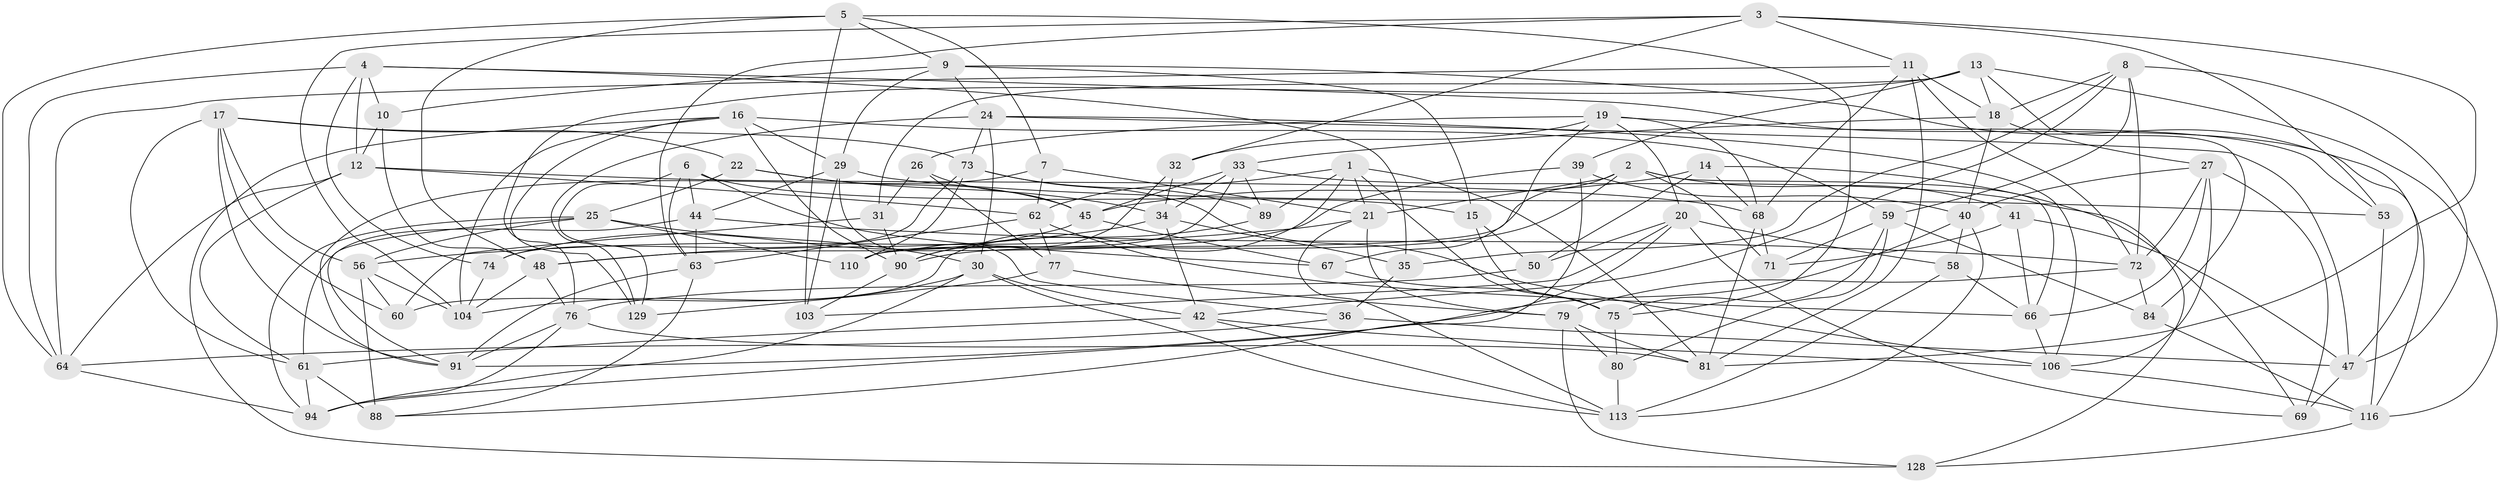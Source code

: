 // Generated by graph-tools (version 1.1) at 2025/24/03/03/25 07:24:29]
// undirected, 80 vertices, 210 edges
graph export_dot {
graph [start="1"]
  node [color=gray90,style=filled];
  1 [super="+107"];
  2 [super="+55"];
  3 [super="+112"];
  4 [super="+96"];
  5 [super="+126"];
  6 [super="+57"];
  7;
  8 [super="+101"];
  9 [super="+70"];
  10;
  11 [super="+123"];
  12 [super="+78"];
  13 [super="+46"];
  14;
  15;
  16 [super="+118"];
  17 [super="+23"];
  18 [super="+52"];
  19 [super="+83"];
  20 [super="+43"];
  21 [super="+54"];
  22;
  24 [super="+131"];
  25 [super="+28"];
  26;
  27 [super="+38"];
  29 [super="+111"];
  30 [super="+125"];
  31;
  32;
  33 [super="+65"];
  34 [super="+37"];
  35;
  36;
  39;
  40 [super="+82"];
  41;
  42 [super="+51"];
  44 [super="+109"];
  45 [super="+102"];
  47 [super="+87"];
  48 [super="+49"];
  50;
  53;
  56 [super="+130"];
  58;
  59 [super="+92"];
  60;
  61 [super="+93"];
  62 [super="+127"];
  63 [super="+95"];
  64 [super="+85"];
  66 [super="+98"];
  67;
  68 [super="+122"];
  69;
  71;
  72 [super="+119"];
  73 [super="+105"];
  74;
  75 [super="+117"];
  76 [super="+100"];
  77;
  79 [super="+97"];
  80;
  81 [super="+86"];
  84;
  88;
  89;
  90 [super="+99"];
  91 [super="+114"];
  94 [super="+115"];
  103;
  104 [super="+108"];
  106 [super="+120"];
  110;
  113 [super="+124"];
  116 [super="+121"];
  128;
  129;
  1 -- 62;
  1 -- 75;
  1 -- 60;
  1 -- 89;
  1 -- 81;
  1 -- 21;
  2 -- 21;
  2 -- 41;
  2 -- 66;
  2 -- 90;
  2 -- 110;
  2 -- 71;
  3 -- 104;
  3 -- 81;
  3 -- 53;
  3 -- 32;
  3 -- 11;
  3 -- 63;
  4 -- 64;
  4 -- 35;
  4 -- 116;
  4 -- 74;
  4 -- 10;
  4 -- 12;
  5 -- 103;
  5 -- 48;
  5 -- 75;
  5 -- 7;
  5 -- 9;
  5 -- 64;
  6 -- 63;
  6 -- 44 [weight=2];
  6 -- 15;
  6 -- 129;
  6 -- 67;
  7 -- 21;
  7 -- 91;
  7 -- 62;
  8 -- 35;
  8 -- 42;
  8 -- 59;
  8 -- 47;
  8 -- 18;
  8 -- 72;
  9 -- 29;
  9 -- 15;
  9 -- 10;
  9 -- 24;
  9 -- 47;
  10 -- 12;
  10 -- 48;
  11 -- 81;
  11 -- 64;
  11 -- 72;
  11 -- 18;
  11 -- 68;
  12 -- 62;
  12 -- 61;
  12 -- 64;
  12 -- 68;
  13 -- 31;
  13 -- 39;
  13 -- 116;
  13 -- 18;
  13 -- 84;
  13 -- 76;
  14 -- 45;
  14 -- 50;
  14 -- 69;
  14 -- 68;
  15 -- 50;
  15 -- 75;
  16 -- 29;
  16 -- 90;
  16 -- 129;
  16 -- 59;
  16 -- 104;
  16 -- 128;
  17 -- 61;
  17 -- 91;
  17 -- 60;
  17 -- 22;
  17 -- 56;
  17 -- 73;
  18 -- 33;
  18 -- 40;
  18 -- 27;
  19 -- 53;
  19 -- 67;
  19 -- 32;
  19 -- 26;
  19 -- 68;
  19 -- 20;
  20 -- 69;
  20 -- 58;
  20 -- 94;
  20 -- 50;
  20 -- 103;
  21 -- 79;
  21 -- 56;
  21 -- 113;
  22 -- 25;
  22 -- 45;
  22 -- 34;
  24 -- 106;
  24 -- 47;
  24 -- 73;
  24 -- 129;
  24 -- 30;
  25 -- 110;
  25 -- 56;
  25 -- 91;
  25 -- 30;
  25 -- 94;
  26 -- 45;
  26 -- 77;
  26 -- 31;
  27 -- 40;
  27 -- 106;
  27 -- 66;
  27 -- 72;
  27 -- 69;
  29 -- 53;
  29 -- 36;
  29 -- 44;
  29 -- 103;
  30 -- 113;
  30 -- 94;
  30 -- 104;
  30 -- 42;
  31 -- 60;
  31 -- 90;
  32 -- 90;
  32 -- 34;
  33 -- 128;
  33 -- 45;
  33 -- 89;
  33 -- 34;
  33 -- 110;
  34 -- 48;
  34 -- 35;
  34 -- 42;
  35 -- 36;
  36 -- 47;
  36 -- 64;
  39 -- 88;
  39 -- 40;
  39 -- 48;
  40 -- 91;
  40 -- 58;
  40 -- 113;
  41 -- 71;
  41 -- 47;
  41 -- 66;
  42 -- 61;
  42 -- 106;
  42 -- 113;
  44 -- 72;
  44 -- 61;
  44 -- 63;
  45 -- 74;
  45 -- 67;
  47 -- 69;
  48 -- 104;
  48 -- 76;
  50 -- 76;
  53 -- 116;
  56 -- 60;
  56 -- 104;
  56 -- 88;
  58 -- 66;
  58 -- 113;
  59 -- 84;
  59 -- 80;
  59 -- 75;
  59 -- 71;
  61 -- 88;
  61 -- 94;
  62 -- 66;
  62 -- 77;
  62 -- 63;
  63 -- 88;
  63 -- 91;
  64 -- 94;
  66 -- 106;
  67 -- 75;
  68 -- 81;
  68 -- 71;
  72 -- 84;
  72 -- 79;
  73 -- 110;
  73 -- 106;
  73 -- 74;
  73 -- 89;
  74 -- 104;
  75 -- 80;
  76 -- 91;
  76 -- 81;
  76 -- 94;
  77 -- 129;
  77 -- 79;
  79 -- 80;
  79 -- 128;
  79 -- 81;
  80 -- 113;
  84 -- 116;
  89 -- 90;
  90 -- 103;
  106 -- 116;
  116 -- 128;
}
